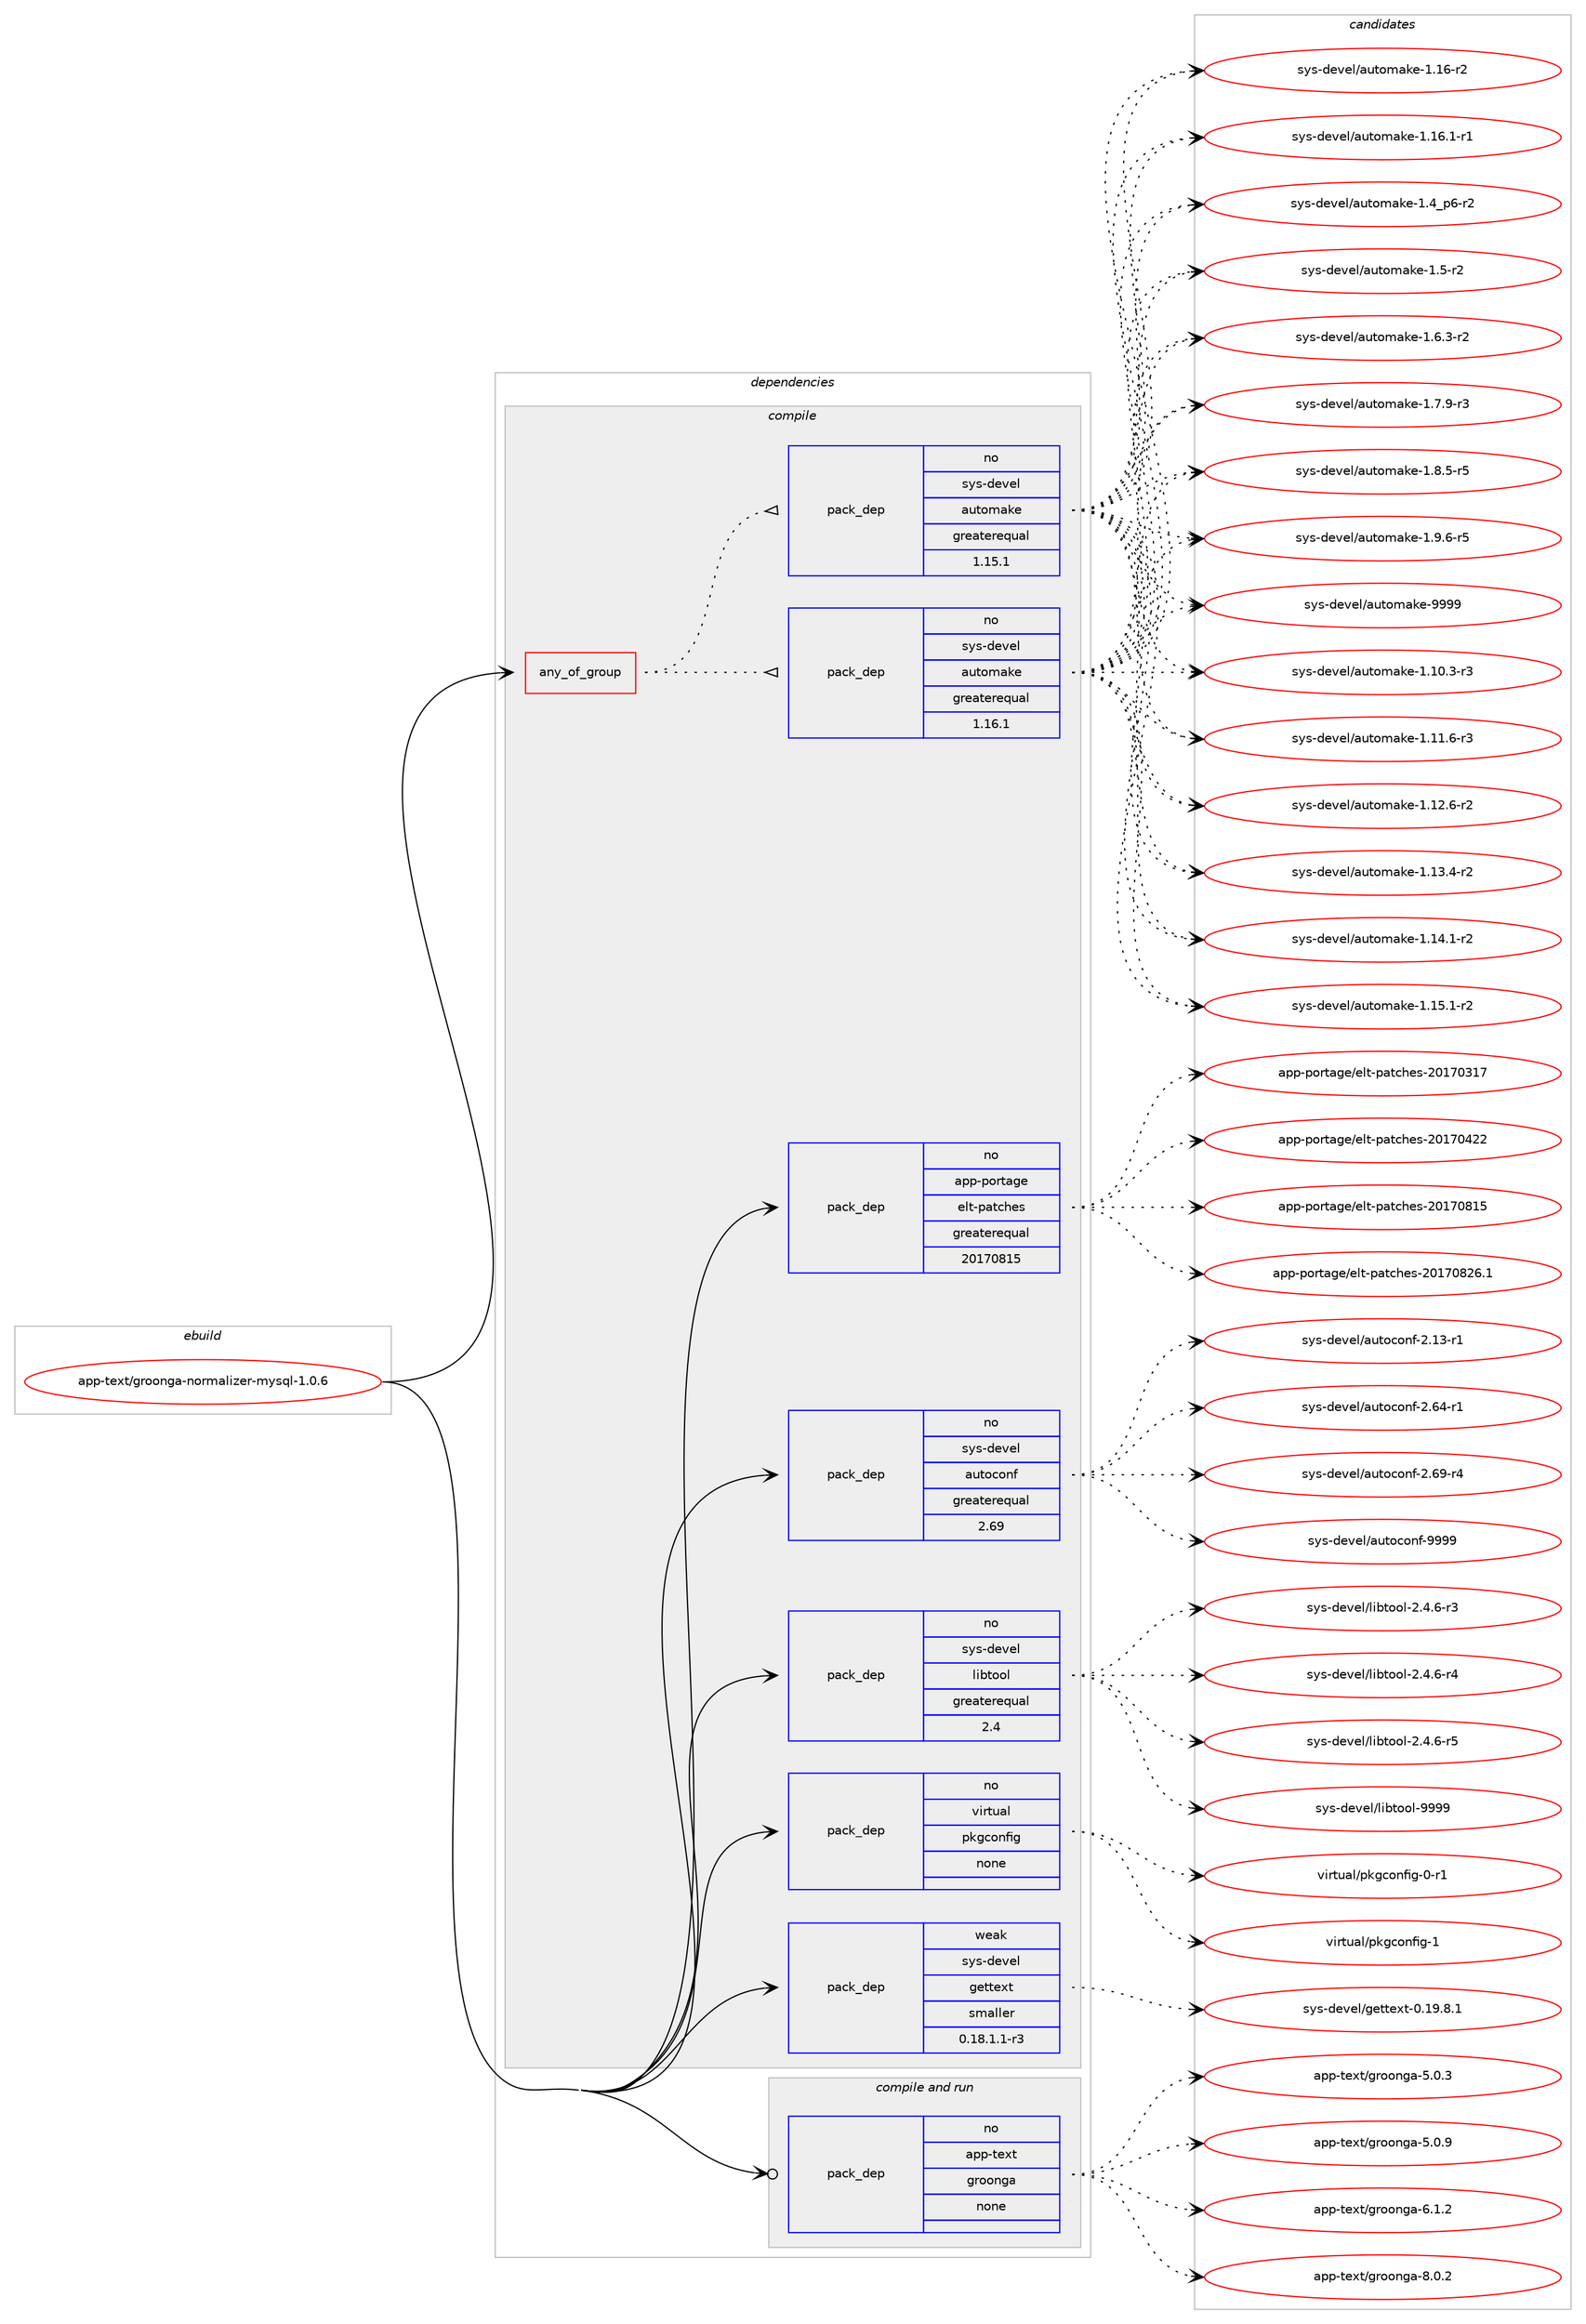 digraph prolog {

# *************
# Graph options
# *************

newrank=true;
concentrate=true;
compound=true;
graph [rankdir=LR,fontname=Helvetica,fontsize=10,ranksep=1.5];#, ranksep=2.5, nodesep=0.2];
edge  [arrowhead=vee];
node  [fontname=Helvetica,fontsize=10];

# **********
# The ebuild
# **********

subgraph cluster_leftcol {
color=gray;
rank=same;
label=<<i>ebuild</i>>;
id [label="app-text/groonga-normalizer-mysql-1.0.6", color=red, width=4, href="../app-text/groonga-normalizer-mysql-1.0.6.svg"];
}

# ****************
# The dependencies
# ****************

subgraph cluster_midcol {
color=gray;
label=<<i>dependencies</i>>;
subgraph cluster_compile {
fillcolor="#eeeeee";
style=filled;
label=<<i>compile</i>>;
subgraph any19932 {
dependency1309375 [label=<<TABLE BORDER="0" CELLBORDER="1" CELLSPACING="0" CELLPADDING="4"><TR><TD CELLPADDING="10">any_of_group</TD></TR></TABLE>>, shape=none, color=red];subgraph pack933295 {
dependency1309376 [label=<<TABLE BORDER="0" CELLBORDER="1" CELLSPACING="0" CELLPADDING="4" WIDTH="220"><TR><TD ROWSPAN="6" CELLPADDING="30">pack_dep</TD></TR><TR><TD WIDTH="110">no</TD></TR><TR><TD>sys-devel</TD></TR><TR><TD>automake</TD></TR><TR><TD>greaterequal</TD></TR><TR><TD>1.16.1</TD></TR></TABLE>>, shape=none, color=blue];
}
dependency1309375:e -> dependency1309376:w [weight=20,style="dotted",arrowhead="oinv"];
subgraph pack933296 {
dependency1309377 [label=<<TABLE BORDER="0" CELLBORDER="1" CELLSPACING="0" CELLPADDING="4" WIDTH="220"><TR><TD ROWSPAN="6" CELLPADDING="30">pack_dep</TD></TR><TR><TD WIDTH="110">no</TD></TR><TR><TD>sys-devel</TD></TR><TR><TD>automake</TD></TR><TR><TD>greaterequal</TD></TR><TR><TD>1.15.1</TD></TR></TABLE>>, shape=none, color=blue];
}
dependency1309375:e -> dependency1309377:w [weight=20,style="dotted",arrowhead="oinv"];
}
id:e -> dependency1309375:w [weight=20,style="solid",arrowhead="vee"];
subgraph pack933297 {
dependency1309378 [label=<<TABLE BORDER="0" CELLBORDER="1" CELLSPACING="0" CELLPADDING="4" WIDTH="220"><TR><TD ROWSPAN="6" CELLPADDING="30">pack_dep</TD></TR><TR><TD WIDTH="110">no</TD></TR><TR><TD>app-portage</TD></TR><TR><TD>elt-patches</TD></TR><TR><TD>greaterequal</TD></TR><TR><TD>20170815</TD></TR></TABLE>>, shape=none, color=blue];
}
id:e -> dependency1309378:w [weight=20,style="solid",arrowhead="vee"];
subgraph pack933298 {
dependency1309379 [label=<<TABLE BORDER="0" CELLBORDER="1" CELLSPACING="0" CELLPADDING="4" WIDTH="220"><TR><TD ROWSPAN="6" CELLPADDING="30">pack_dep</TD></TR><TR><TD WIDTH="110">no</TD></TR><TR><TD>sys-devel</TD></TR><TR><TD>autoconf</TD></TR><TR><TD>greaterequal</TD></TR><TR><TD>2.69</TD></TR></TABLE>>, shape=none, color=blue];
}
id:e -> dependency1309379:w [weight=20,style="solid",arrowhead="vee"];
subgraph pack933299 {
dependency1309380 [label=<<TABLE BORDER="0" CELLBORDER="1" CELLSPACING="0" CELLPADDING="4" WIDTH="220"><TR><TD ROWSPAN="6" CELLPADDING="30">pack_dep</TD></TR><TR><TD WIDTH="110">no</TD></TR><TR><TD>sys-devel</TD></TR><TR><TD>libtool</TD></TR><TR><TD>greaterequal</TD></TR><TR><TD>2.4</TD></TR></TABLE>>, shape=none, color=blue];
}
id:e -> dependency1309380:w [weight=20,style="solid",arrowhead="vee"];
subgraph pack933300 {
dependency1309381 [label=<<TABLE BORDER="0" CELLBORDER="1" CELLSPACING="0" CELLPADDING="4" WIDTH="220"><TR><TD ROWSPAN="6" CELLPADDING="30">pack_dep</TD></TR><TR><TD WIDTH="110">no</TD></TR><TR><TD>virtual</TD></TR><TR><TD>pkgconfig</TD></TR><TR><TD>none</TD></TR><TR><TD></TD></TR></TABLE>>, shape=none, color=blue];
}
id:e -> dependency1309381:w [weight=20,style="solid",arrowhead="vee"];
subgraph pack933301 {
dependency1309382 [label=<<TABLE BORDER="0" CELLBORDER="1" CELLSPACING="0" CELLPADDING="4" WIDTH="220"><TR><TD ROWSPAN="6" CELLPADDING="30">pack_dep</TD></TR><TR><TD WIDTH="110">weak</TD></TR><TR><TD>sys-devel</TD></TR><TR><TD>gettext</TD></TR><TR><TD>smaller</TD></TR><TR><TD>0.18.1.1-r3</TD></TR></TABLE>>, shape=none, color=blue];
}
id:e -> dependency1309382:w [weight=20,style="solid",arrowhead="vee"];
}
subgraph cluster_compileandrun {
fillcolor="#eeeeee";
style=filled;
label=<<i>compile and run</i>>;
subgraph pack933302 {
dependency1309383 [label=<<TABLE BORDER="0" CELLBORDER="1" CELLSPACING="0" CELLPADDING="4" WIDTH="220"><TR><TD ROWSPAN="6" CELLPADDING="30">pack_dep</TD></TR><TR><TD WIDTH="110">no</TD></TR><TR><TD>app-text</TD></TR><TR><TD>groonga</TD></TR><TR><TD>none</TD></TR><TR><TD></TD></TR></TABLE>>, shape=none, color=blue];
}
id:e -> dependency1309383:w [weight=20,style="solid",arrowhead="odotvee"];
}
subgraph cluster_run {
fillcolor="#eeeeee";
style=filled;
label=<<i>run</i>>;
}
}

# **************
# The candidates
# **************

subgraph cluster_choices {
rank=same;
color=gray;
label=<<i>candidates</i>>;

subgraph choice933295 {
color=black;
nodesep=1;
choice11512111545100101118101108479711711611110997107101454946494846514511451 [label="sys-devel/automake-1.10.3-r3", color=red, width=4,href="../sys-devel/automake-1.10.3-r3.svg"];
choice11512111545100101118101108479711711611110997107101454946494946544511451 [label="sys-devel/automake-1.11.6-r3", color=red, width=4,href="../sys-devel/automake-1.11.6-r3.svg"];
choice11512111545100101118101108479711711611110997107101454946495046544511450 [label="sys-devel/automake-1.12.6-r2", color=red, width=4,href="../sys-devel/automake-1.12.6-r2.svg"];
choice11512111545100101118101108479711711611110997107101454946495146524511450 [label="sys-devel/automake-1.13.4-r2", color=red, width=4,href="../sys-devel/automake-1.13.4-r2.svg"];
choice11512111545100101118101108479711711611110997107101454946495246494511450 [label="sys-devel/automake-1.14.1-r2", color=red, width=4,href="../sys-devel/automake-1.14.1-r2.svg"];
choice11512111545100101118101108479711711611110997107101454946495346494511450 [label="sys-devel/automake-1.15.1-r2", color=red, width=4,href="../sys-devel/automake-1.15.1-r2.svg"];
choice1151211154510010111810110847971171161111099710710145494649544511450 [label="sys-devel/automake-1.16-r2", color=red, width=4,href="../sys-devel/automake-1.16-r2.svg"];
choice11512111545100101118101108479711711611110997107101454946495446494511449 [label="sys-devel/automake-1.16.1-r1", color=red, width=4,href="../sys-devel/automake-1.16.1-r1.svg"];
choice115121115451001011181011084797117116111109971071014549465295112544511450 [label="sys-devel/automake-1.4_p6-r2", color=red, width=4,href="../sys-devel/automake-1.4_p6-r2.svg"];
choice11512111545100101118101108479711711611110997107101454946534511450 [label="sys-devel/automake-1.5-r2", color=red, width=4,href="../sys-devel/automake-1.5-r2.svg"];
choice115121115451001011181011084797117116111109971071014549465446514511450 [label="sys-devel/automake-1.6.3-r2", color=red, width=4,href="../sys-devel/automake-1.6.3-r2.svg"];
choice115121115451001011181011084797117116111109971071014549465546574511451 [label="sys-devel/automake-1.7.9-r3", color=red, width=4,href="../sys-devel/automake-1.7.9-r3.svg"];
choice115121115451001011181011084797117116111109971071014549465646534511453 [label="sys-devel/automake-1.8.5-r5", color=red, width=4,href="../sys-devel/automake-1.8.5-r5.svg"];
choice115121115451001011181011084797117116111109971071014549465746544511453 [label="sys-devel/automake-1.9.6-r5", color=red, width=4,href="../sys-devel/automake-1.9.6-r5.svg"];
choice115121115451001011181011084797117116111109971071014557575757 [label="sys-devel/automake-9999", color=red, width=4,href="../sys-devel/automake-9999.svg"];
dependency1309376:e -> choice11512111545100101118101108479711711611110997107101454946494846514511451:w [style=dotted,weight="100"];
dependency1309376:e -> choice11512111545100101118101108479711711611110997107101454946494946544511451:w [style=dotted,weight="100"];
dependency1309376:e -> choice11512111545100101118101108479711711611110997107101454946495046544511450:w [style=dotted,weight="100"];
dependency1309376:e -> choice11512111545100101118101108479711711611110997107101454946495146524511450:w [style=dotted,weight="100"];
dependency1309376:e -> choice11512111545100101118101108479711711611110997107101454946495246494511450:w [style=dotted,weight="100"];
dependency1309376:e -> choice11512111545100101118101108479711711611110997107101454946495346494511450:w [style=dotted,weight="100"];
dependency1309376:e -> choice1151211154510010111810110847971171161111099710710145494649544511450:w [style=dotted,weight="100"];
dependency1309376:e -> choice11512111545100101118101108479711711611110997107101454946495446494511449:w [style=dotted,weight="100"];
dependency1309376:e -> choice115121115451001011181011084797117116111109971071014549465295112544511450:w [style=dotted,weight="100"];
dependency1309376:e -> choice11512111545100101118101108479711711611110997107101454946534511450:w [style=dotted,weight="100"];
dependency1309376:e -> choice115121115451001011181011084797117116111109971071014549465446514511450:w [style=dotted,weight="100"];
dependency1309376:e -> choice115121115451001011181011084797117116111109971071014549465546574511451:w [style=dotted,weight="100"];
dependency1309376:e -> choice115121115451001011181011084797117116111109971071014549465646534511453:w [style=dotted,weight="100"];
dependency1309376:e -> choice115121115451001011181011084797117116111109971071014549465746544511453:w [style=dotted,weight="100"];
dependency1309376:e -> choice115121115451001011181011084797117116111109971071014557575757:w [style=dotted,weight="100"];
}
subgraph choice933296 {
color=black;
nodesep=1;
choice11512111545100101118101108479711711611110997107101454946494846514511451 [label="sys-devel/automake-1.10.3-r3", color=red, width=4,href="../sys-devel/automake-1.10.3-r3.svg"];
choice11512111545100101118101108479711711611110997107101454946494946544511451 [label="sys-devel/automake-1.11.6-r3", color=red, width=4,href="../sys-devel/automake-1.11.6-r3.svg"];
choice11512111545100101118101108479711711611110997107101454946495046544511450 [label="sys-devel/automake-1.12.6-r2", color=red, width=4,href="../sys-devel/automake-1.12.6-r2.svg"];
choice11512111545100101118101108479711711611110997107101454946495146524511450 [label="sys-devel/automake-1.13.4-r2", color=red, width=4,href="../sys-devel/automake-1.13.4-r2.svg"];
choice11512111545100101118101108479711711611110997107101454946495246494511450 [label="sys-devel/automake-1.14.1-r2", color=red, width=4,href="../sys-devel/automake-1.14.1-r2.svg"];
choice11512111545100101118101108479711711611110997107101454946495346494511450 [label="sys-devel/automake-1.15.1-r2", color=red, width=4,href="../sys-devel/automake-1.15.1-r2.svg"];
choice1151211154510010111810110847971171161111099710710145494649544511450 [label="sys-devel/automake-1.16-r2", color=red, width=4,href="../sys-devel/automake-1.16-r2.svg"];
choice11512111545100101118101108479711711611110997107101454946495446494511449 [label="sys-devel/automake-1.16.1-r1", color=red, width=4,href="../sys-devel/automake-1.16.1-r1.svg"];
choice115121115451001011181011084797117116111109971071014549465295112544511450 [label="sys-devel/automake-1.4_p6-r2", color=red, width=4,href="../sys-devel/automake-1.4_p6-r2.svg"];
choice11512111545100101118101108479711711611110997107101454946534511450 [label="sys-devel/automake-1.5-r2", color=red, width=4,href="../sys-devel/automake-1.5-r2.svg"];
choice115121115451001011181011084797117116111109971071014549465446514511450 [label="sys-devel/automake-1.6.3-r2", color=red, width=4,href="../sys-devel/automake-1.6.3-r2.svg"];
choice115121115451001011181011084797117116111109971071014549465546574511451 [label="sys-devel/automake-1.7.9-r3", color=red, width=4,href="../sys-devel/automake-1.7.9-r3.svg"];
choice115121115451001011181011084797117116111109971071014549465646534511453 [label="sys-devel/automake-1.8.5-r5", color=red, width=4,href="../sys-devel/automake-1.8.5-r5.svg"];
choice115121115451001011181011084797117116111109971071014549465746544511453 [label="sys-devel/automake-1.9.6-r5", color=red, width=4,href="../sys-devel/automake-1.9.6-r5.svg"];
choice115121115451001011181011084797117116111109971071014557575757 [label="sys-devel/automake-9999", color=red, width=4,href="../sys-devel/automake-9999.svg"];
dependency1309377:e -> choice11512111545100101118101108479711711611110997107101454946494846514511451:w [style=dotted,weight="100"];
dependency1309377:e -> choice11512111545100101118101108479711711611110997107101454946494946544511451:w [style=dotted,weight="100"];
dependency1309377:e -> choice11512111545100101118101108479711711611110997107101454946495046544511450:w [style=dotted,weight="100"];
dependency1309377:e -> choice11512111545100101118101108479711711611110997107101454946495146524511450:w [style=dotted,weight="100"];
dependency1309377:e -> choice11512111545100101118101108479711711611110997107101454946495246494511450:w [style=dotted,weight="100"];
dependency1309377:e -> choice11512111545100101118101108479711711611110997107101454946495346494511450:w [style=dotted,weight="100"];
dependency1309377:e -> choice1151211154510010111810110847971171161111099710710145494649544511450:w [style=dotted,weight="100"];
dependency1309377:e -> choice11512111545100101118101108479711711611110997107101454946495446494511449:w [style=dotted,weight="100"];
dependency1309377:e -> choice115121115451001011181011084797117116111109971071014549465295112544511450:w [style=dotted,weight="100"];
dependency1309377:e -> choice11512111545100101118101108479711711611110997107101454946534511450:w [style=dotted,weight="100"];
dependency1309377:e -> choice115121115451001011181011084797117116111109971071014549465446514511450:w [style=dotted,weight="100"];
dependency1309377:e -> choice115121115451001011181011084797117116111109971071014549465546574511451:w [style=dotted,weight="100"];
dependency1309377:e -> choice115121115451001011181011084797117116111109971071014549465646534511453:w [style=dotted,weight="100"];
dependency1309377:e -> choice115121115451001011181011084797117116111109971071014549465746544511453:w [style=dotted,weight="100"];
dependency1309377:e -> choice115121115451001011181011084797117116111109971071014557575757:w [style=dotted,weight="100"];
}
subgraph choice933297 {
color=black;
nodesep=1;
choice97112112451121111141169710310147101108116451129711699104101115455048495548514955 [label="app-portage/elt-patches-20170317", color=red, width=4,href="../app-portage/elt-patches-20170317.svg"];
choice97112112451121111141169710310147101108116451129711699104101115455048495548525050 [label="app-portage/elt-patches-20170422", color=red, width=4,href="../app-portage/elt-patches-20170422.svg"];
choice97112112451121111141169710310147101108116451129711699104101115455048495548564953 [label="app-portage/elt-patches-20170815", color=red, width=4,href="../app-portage/elt-patches-20170815.svg"];
choice971121124511211111411697103101471011081164511297116991041011154550484955485650544649 [label="app-portage/elt-patches-20170826.1", color=red, width=4,href="../app-portage/elt-patches-20170826.1.svg"];
dependency1309378:e -> choice97112112451121111141169710310147101108116451129711699104101115455048495548514955:w [style=dotted,weight="100"];
dependency1309378:e -> choice97112112451121111141169710310147101108116451129711699104101115455048495548525050:w [style=dotted,weight="100"];
dependency1309378:e -> choice97112112451121111141169710310147101108116451129711699104101115455048495548564953:w [style=dotted,weight="100"];
dependency1309378:e -> choice971121124511211111411697103101471011081164511297116991041011154550484955485650544649:w [style=dotted,weight="100"];
}
subgraph choice933298 {
color=black;
nodesep=1;
choice1151211154510010111810110847971171161119911111010245504649514511449 [label="sys-devel/autoconf-2.13-r1", color=red, width=4,href="../sys-devel/autoconf-2.13-r1.svg"];
choice1151211154510010111810110847971171161119911111010245504654524511449 [label="sys-devel/autoconf-2.64-r1", color=red, width=4,href="../sys-devel/autoconf-2.64-r1.svg"];
choice1151211154510010111810110847971171161119911111010245504654574511452 [label="sys-devel/autoconf-2.69-r4", color=red, width=4,href="../sys-devel/autoconf-2.69-r4.svg"];
choice115121115451001011181011084797117116111991111101024557575757 [label="sys-devel/autoconf-9999", color=red, width=4,href="../sys-devel/autoconf-9999.svg"];
dependency1309379:e -> choice1151211154510010111810110847971171161119911111010245504649514511449:w [style=dotted,weight="100"];
dependency1309379:e -> choice1151211154510010111810110847971171161119911111010245504654524511449:w [style=dotted,weight="100"];
dependency1309379:e -> choice1151211154510010111810110847971171161119911111010245504654574511452:w [style=dotted,weight="100"];
dependency1309379:e -> choice115121115451001011181011084797117116111991111101024557575757:w [style=dotted,weight="100"];
}
subgraph choice933299 {
color=black;
nodesep=1;
choice1151211154510010111810110847108105981161111111084550465246544511451 [label="sys-devel/libtool-2.4.6-r3", color=red, width=4,href="../sys-devel/libtool-2.4.6-r3.svg"];
choice1151211154510010111810110847108105981161111111084550465246544511452 [label="sys-devel/libtool-2.4.6-r4", color=red, width=4,href="../sys-devel/libtool-2.4.6-r4.svg"];
choice1151211154510010111810110847108105981161111111084550465246544511453 [label="sys-devel/libtool-2.4.6-r5", color=red, width=4,href="../sys-devel/libtool-2.4.6-r5.svg"];
choice1151211154510010111810110847108105981161111111084557575757 [label="sys-devel/libtool-9999", color=red, width=4,href="../sys-devel/libtool-9999.svg"];
dependency1309380:e -> choice1151211154510010111810110847108105981161111111084550465246544511451:w [style=dotted,weight="100"];
dependency1309380:e -> choice1151211154510010111810110847108105981161111111084550465246544511452:w [style=dotted,weight="100"];
dependency1309380:e -> choice1151211154510010111810110847108105981161111111084550465246544511453:w [style=dotted,weight="100"];
dependency1309380:e -> choice1151211154510010111810110847108105981161111111084557575757:w [style=dotted,weight="100"];
}
subgraph choice933300 {
color=black;
nodesep=1;
choice11810511411611797108471121071039911111010210510345484511449 [label="virtual/pkgconfig-0-r1", color=red, width=4,href="../virtual/pkgconfig-0-r1.svg"];
choice1181051141161179710847112107103991111101021051034549 [label="virtual/pkgconfig-1", color=red, width=4,href="../virtual/pkgconfig-1.svg"];
dependency1309381:e -> choice11810511411611797108471121071039911111010210510345484511449:w [style=dotted,weight="100"];
dependency1309381:e -> choice1181051141161179710847112107103991111101021051034549:w [style=dotted,weight="100"];
}
subgraph choice933301 {
color=black;
nodesep=1;
choice1151211154510010111810110847103101116116101120116454846495746564649 [label="sys-devel/gettext-0.19.8.1", color=red, width=4,href="../sys-devel/gettext-0.19.8.1.svg"];
dependency1309382:e -> choice1151211154510010111810110847103101116116101120116454846495746564649:w [style=dotted,weight="100"];
}
subgraph choice933302 {
color=black;
nodesep=1;
choice97112112451161011201164710311411111111010397455346484651 [label="app-text/groonga-5.0.3", color=red, width=4,href="../app-text/groonga-5.0.3.svg"];
choice97112112451161011201164710311411111111010397455346484657 [label="app-text/groonga-5.0.9", color=red, width=4,href="../app-text/groonga-5.0.9.svg"];
choice97112112451161011201164710311411111111010397455446494650 [label="app-text/groonga-6.1.2", color=red, width=4,href="../app-text/groonga-6.1.2.svg"];
choice97112112451161011201164710311411111111010397455646484650 [label="app-text/groonga-8.0.2", color=red, width=4,href="../app-text/groonga-8.0.2.svg"];
dependency1309383:e -> choice97112112451161011201164710311411111111010397455346484651:w [style=dotted,weight="100"];
dependency1309383:e -> choice97112112451161011201164710311411111111010397455346484657:w [style=dotted,weight="100"];
dependency1309383:e -> choice97112112451161011201164710311411111111010397455446494650:w [style=dotted,weight="100"];
dependency1309383:e -> choice97112112451161011201164710311411111111010397455646484650:w [style=dotted,weight="100"];
}
}

}
